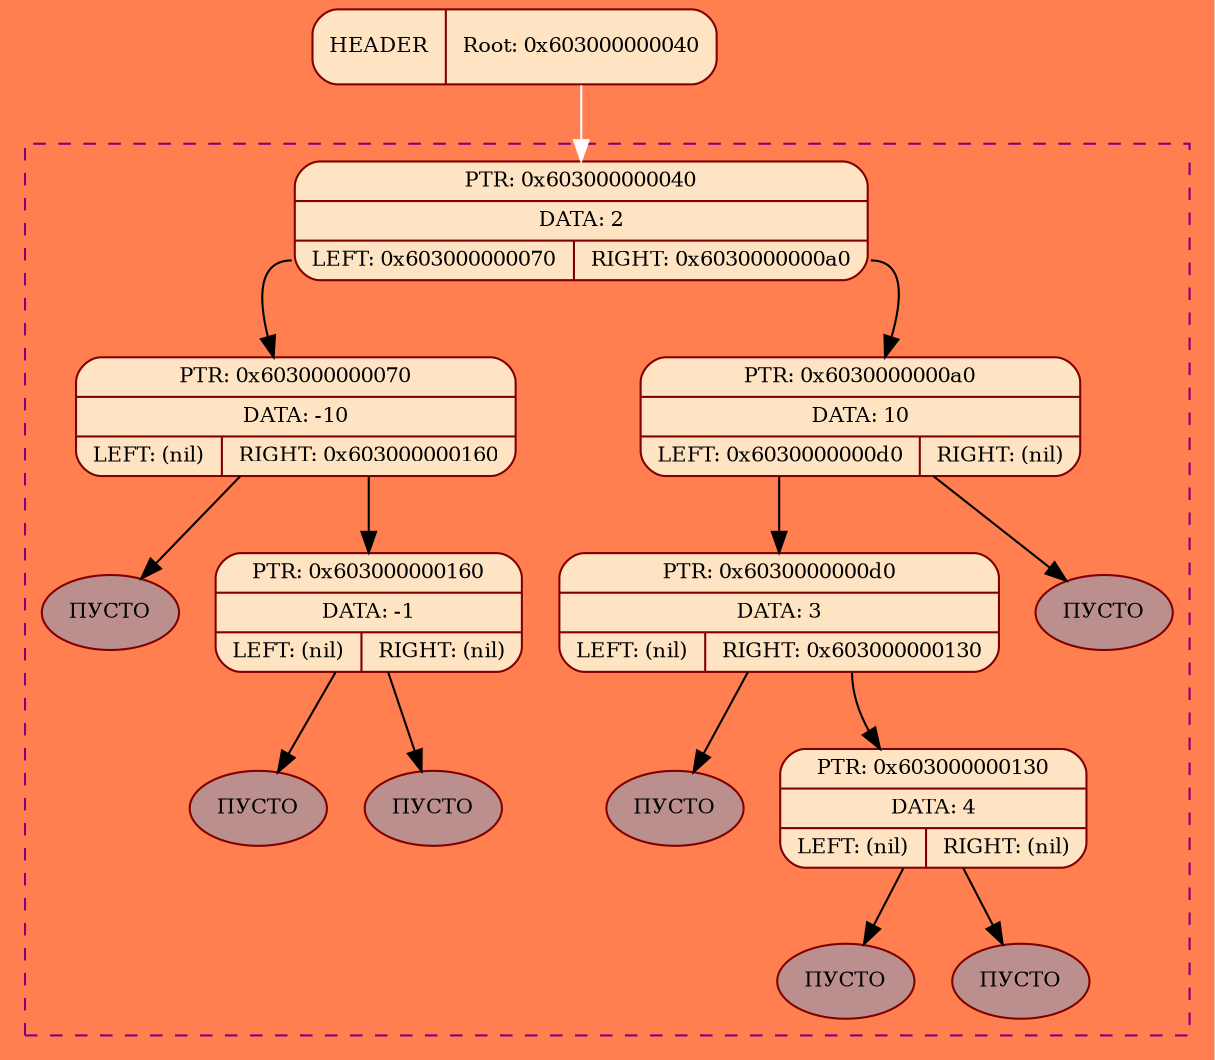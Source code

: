 digraph G{
rankdir = TB;
bgcolor = "#ff7f50";
node[color = "#800000", fontsize = 10];
edge[color = "#800000", fontsize = 15];
subgraph cluster_list {
	node[style = filled, fontsize = 10];
	edge[color = "#800000", fontsize = 15];
	style = "dashed";
	color = "#800080";
	node0x603000000040 [shape = Mrecord, style = filled, fillcolor = "#ffe4c4", color = "#800000", label = "{ PTR: 0x603000000040 | DATA: 2 | { <f0> LEFT: 0x603000000070 | <f1> RIGHT: 0x6030000000a0 }}"];
	node0x603000000070 [shape = Mrecord, style = filled, fillcolor = "#ffe4c4", color = "#800000", label = "{ PTR: 0x603000000070 | DATA: -10 | { <f0> LEFT: (nil) | <f1> RIGHT: 0x603000000160 }}"];
	null1 [shape = ellipse, style = filled, fillcolor = "#BC8F8F", color = "#800000", label = "ПУСТО"];
	node0x603000000070 -> null1 [color = "#000000"];
	node0x603000000160 [shape = Mrecord, style = filled, fillcolor = "#ffe4c4", color = "#800000", label = "{ PTR: 0x603000000160 | DATA: -1 | { <f0> LEFT: (nil) | <f1> RIGHT: (nil) }}"];
	null2 [shape = ellipse, style = filled, fillcolor = "#BC8F8F", color = "#800000", label = "ПУСТО"];
	node0x603000000160 -> null2 [color = "#000000"];
	null3 [shape = ellipse, style = filled, fillcolor = "#BC8F8F", color = "#800000", label = "ПУСТО"];
	node0x603000000160 -> null3 [color = "#000000"];
	node0x603000000070: <f1> -> node0x603000000160 [color = "#000000"]
	node0x603000000040: <f0> -> node0x603000000070 [color = "#000000"]
	node0x6030000000a0 [shape = Mrecord, style = filled, fillcolor = "#ffe4c4", color = "#800000", label = "{ PTR: 0x6030000000a0 | DATA: 10 | { <f0> LEFT: 0x6030000000d0 | <f1> RIGHT: (nil) }}"];
	node0x6030000000d0 [shape = Mrecord, style = filled, fillcolor = "#ffe4c4", color = "#800000", label = "{ PTR: 0x6030000000d0 | DATA: 3 | { <f0> LEFT: (nil) | <f1> RIGHT: 0x603000000130 }}"];
	null4 [shape = ellipse, style = filled, fillcolor = "#BC8F8F", color = "#800000", label = "ПУСТО"];
	node0x6030000000d0 -> null4 [color = "#000000"];
	node0x603000000130 [shape = Mrecord, style = filled, fillcolor = "#ffe4c4", color = "#800000", label = "{ PTR: 0x603000000130 | DATA: 4 | { <f0> LEFT: (nil) | <f1> RIGHT: (nil) }}"];
	null5 [shape = ellipse, style = filled, fillcolor = "#BC8F8F", color = "#800000", label = "ПУСТО"];
	node0x603000000130 -> null5 [color = "#000000"];
	null6 [shape = ellipse, style = filled, fillcolor = "#BC8F8F", color = "#800000", label = "ПУСТО"];
	node0x603000000130 -> null6 [color = "#000000"];
	node0x6030000000d0: <f1> -> node0x603000000130 [color = "#000000"]
	node0x6030000000a0: <f0> -> node0x6030000000d0 [color = "#000000"]
	null7 [shape = ellipse, style = filled, fillcolor = "#BC8F8F", color = "#800000", label = "ПУСТО"];
	node0x6030000000a0 -> null7 [color = "#000000"];
	node0x603000000040: <f1> -> node0x6030000000a0 [color = "#000000"]
}
All[shape = Mrecord, label = " HEADER | <f0> Root: 0x603000000040 ", style = "filled", fillcolor = "#ffe4c4"];
All:<f0> -> node0x603000000040 [color = "#FFFFFF"];
}
